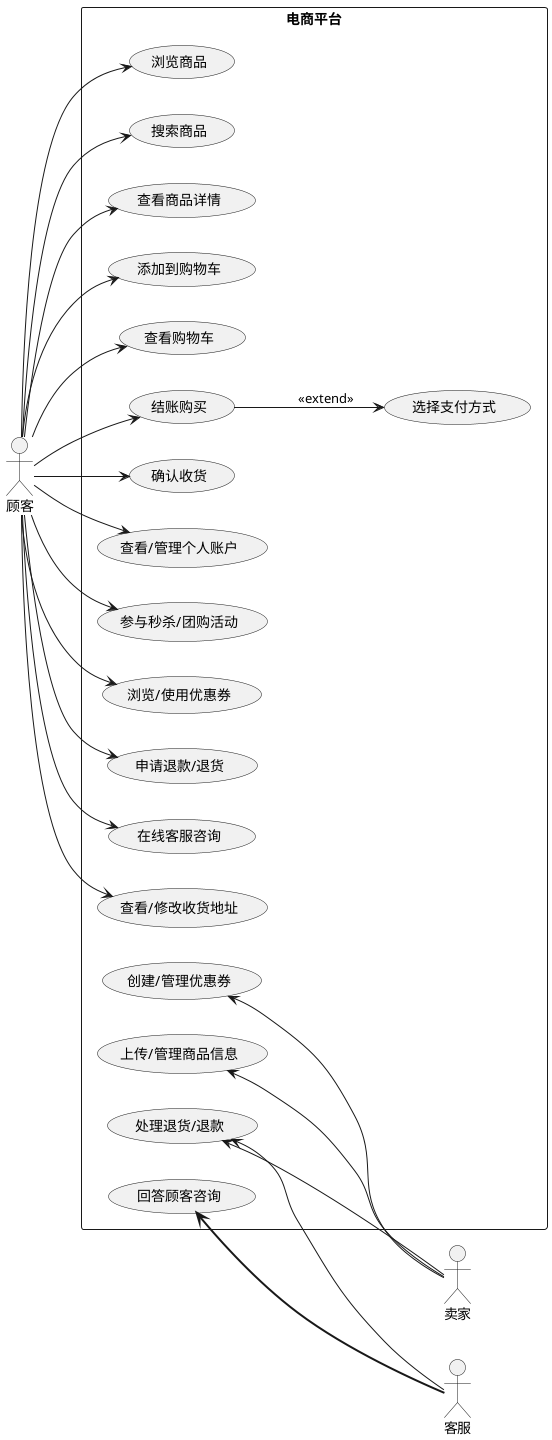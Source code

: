 @startuml
left to right direction
skinparam packageStyle rect

package "电商平台" {

    usecase "浏览商品" as UC1
    usecase "搜索商品" as UC2
    usecase "查看商品详情" as UC3
    usecase "添加到购物车" as UC5
    usecase "查看购物车" as UC6
    usecase "结账购买" as UC7
    usecase "选择支付方式" as UC8
    usecase "确认收货" as UC9
    usecase "查看/管理个人账户" as UC11
    usecase "参与秒杀/团购活动" as UC13
    usecase "浏览/使用优惠券" as UC14
    usecase "申请退款/退货" as UC15
    usecase "在线客服咨询" as UC16
    usecase "查看/修改收货地址" as UC17
    
    usecase "创建/管理优惠券" as UC18
    usecase "处理退货/退款" as UC19
    usecase "回答顾客咨询" as UC20
    usecase "上传/管理商品信息" as UC21

}

actor "顾客" as Customer
actor "客服" as Support
actor "卖家" as Seller

Customer --> UC1
Customer --> UC2
Customer --> UC3
Customer --> UC5
Customer --> UC6
Customer --> UC7
Customer --> UC9
Customer --> UC11
Customer --> UC13
Customer --> UC14
Customer --> UC15
Customer --> UC16
Customer --> UC17

UC7 --> UC8 : <<extend>>

UC18 <-- Seller  
UC21 <-- Seller  
UC19 <-- Seller 

UC19 <--Support 
UC20 <==Support 

@enduml
